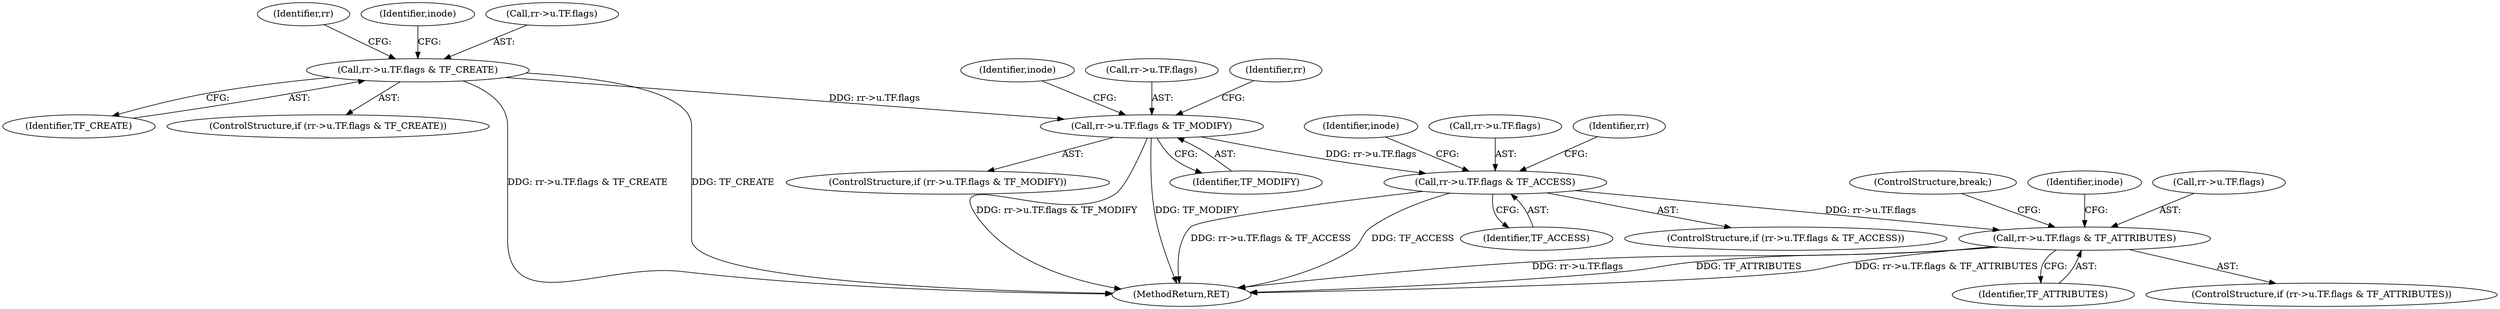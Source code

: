 digraph "0_linux_410dd3cf4c9b36f27ed4542ee18b1af5e68645a4_2@pointer" {
"1000476" [label="(Call,rr->u.TF.flags & TF_MODIFY)"];
"1000438" [label="(Call,rr->u.TF.flags & TF_CREATE)"];
"1000514" [label="(Call,rr->u.TF.flags & TF_ACCESS)"];
"1000552" [label="(Call,rr->u.TF.flags & TF_ATTRIBUTES)"];
"1000552" [label="(Call,rr->u.TF.flags & TF_ATTRIBUTES)"];
"1000589" [label="(ControlStructure,break;)"];
"1000565" [label="(Identifier,inode)"];
"1000489" [label="(Identifier,inode)"];
"1001007" [label="(MethodReturn,RET)"];
"1000560" [label="(Identifier,TF_ATTRIBUTES)"];
"1000484" [label="(Identifier,TF_MODIFY)"];
"1000480" [label="(Identifier,rr)"];
"1000514" [label="(Call,rr->u.TF.flags & TF_ACCESS)"];
"1000446" [label="(Identifier,TF_CREATE)"];
"1000438" [label="(Call,rr->u.TF.flags & TF_CREATE)"];
"1000551" [label="(ControlStructure,if (rr->u.TF.flags & TF_ATTRIBUTES))"];
"1000477" [label="(Call,rr->u.TF.flags)"];
"1000518" [label="(Identifier,rr)"];
"1000451" [label="(Identifier,inode)"];
"1000553" [label="(Call,rr->u.TF.flags)"];
"1000522" [label="(Identifier,TF_ACCESS)"];
"1000475" [label="(ControlStructure,if (rr->u.TF.flags & TF_MODIFY))"];
"1000527" [label="(Identifier,inode)"];
"1000437" [label="(ControlStructure,if (rr->u.TF.flags & TF_CREATE))"];
"1000513" [label="(ControlStructure,if (rr->u.TF.flags & TF_ACCESS))"];
"1000515" [label="(Call,rr->u.TF.flags)"];
"1000556" [label="(Identifier,rr)"];
"1000476" [label="(Call,rr->u.TF.flags & TF_MODIFY)"];
"1000439" [label="(Call,rr->u.TF.flags)"];
"1000476" -> "1000475"  [label="AST: "];
"1000476" -> "1000484"  [label="CFG: "];
"1000477" -> "1000476"  [label="AST: "];
"1000484" -> "1000476"  [label="AST: "];
"1000489" -> "1000476"  [label="CFG: "];
"1000518" -> "1000476"  [label="CFG: "];
"1000476" -> "1001007"  [label="DDG: rr->u.TF.flags & TF_MODIFY"];
"1000476" -> "1001007"  [label="DDG: TF_MODIFY"];
"1000438" -> "1000476"  [label="DDG: rr->u.TF.flags"];
"1000476" -> "1000514"  [label="DDG: rr->u.TF.flags"];
"1000438" -> "1000437"  [label="AST: "];
"1000438" -> "1000446"  [label="CFG: "];
"1000439" -> "1000438"  [label="AST: "];
"1000446" -> "1000438"  [label="AST: "];
"1000451" -> "1000438"  [label="CFG: "];
"1000480" -> "1000438"  [label="CFG: "];
"1000438" -> "1001007"  [label="DDG: rr->u.TF.flags & TF_CREATE"];
"1000438" -> "1001007"  [label="DDG: TF_CREATE"];
"1000514" -> "1000513"  [label="AST: "];
"1000514" -> "1000522"  [label="CFG: "];
"1000515" -> "1000514"  [label="AST: "];
"1000522" -> "1000514"  [label="AST: "];
"1000527" -> "1000514"  [label="CFG: "];
"1000556" -> "1000514"  [label="CFG: "];
"1000514" -> "1001007"  [label="DDG: rr->u.TF.flags & TF_ACCESS"];
"1000514" -> "1001007"  [label="DDG: TF_ACCESS"];
"1000514" -> "1000552"  [label="DDG: rr->u.TF.flags"];
"1000552" -> "1000551"  [label="AST: "];
"1000552" -> "1000560"  [label="CFG: "];
"1000553" -> "1000552"  [label="AST: "];
"1000560" -> "1000552"  [label="AST: "];
"1000565" -> "1000552"  [label="CFG: "];
"1000589" -> "1000552"  [label="CFG: "];
"1000552" -> "1001007"  [label="DDG: rr->u.TF.flags"];
"1000552" -> "1001007"  [label="DDG: TF_ATTRIBUTES"];
"1000552" -> "1001007"  [label="DDG: rr->u.TF.flags & TF_ATTRIBUTES"];
}
